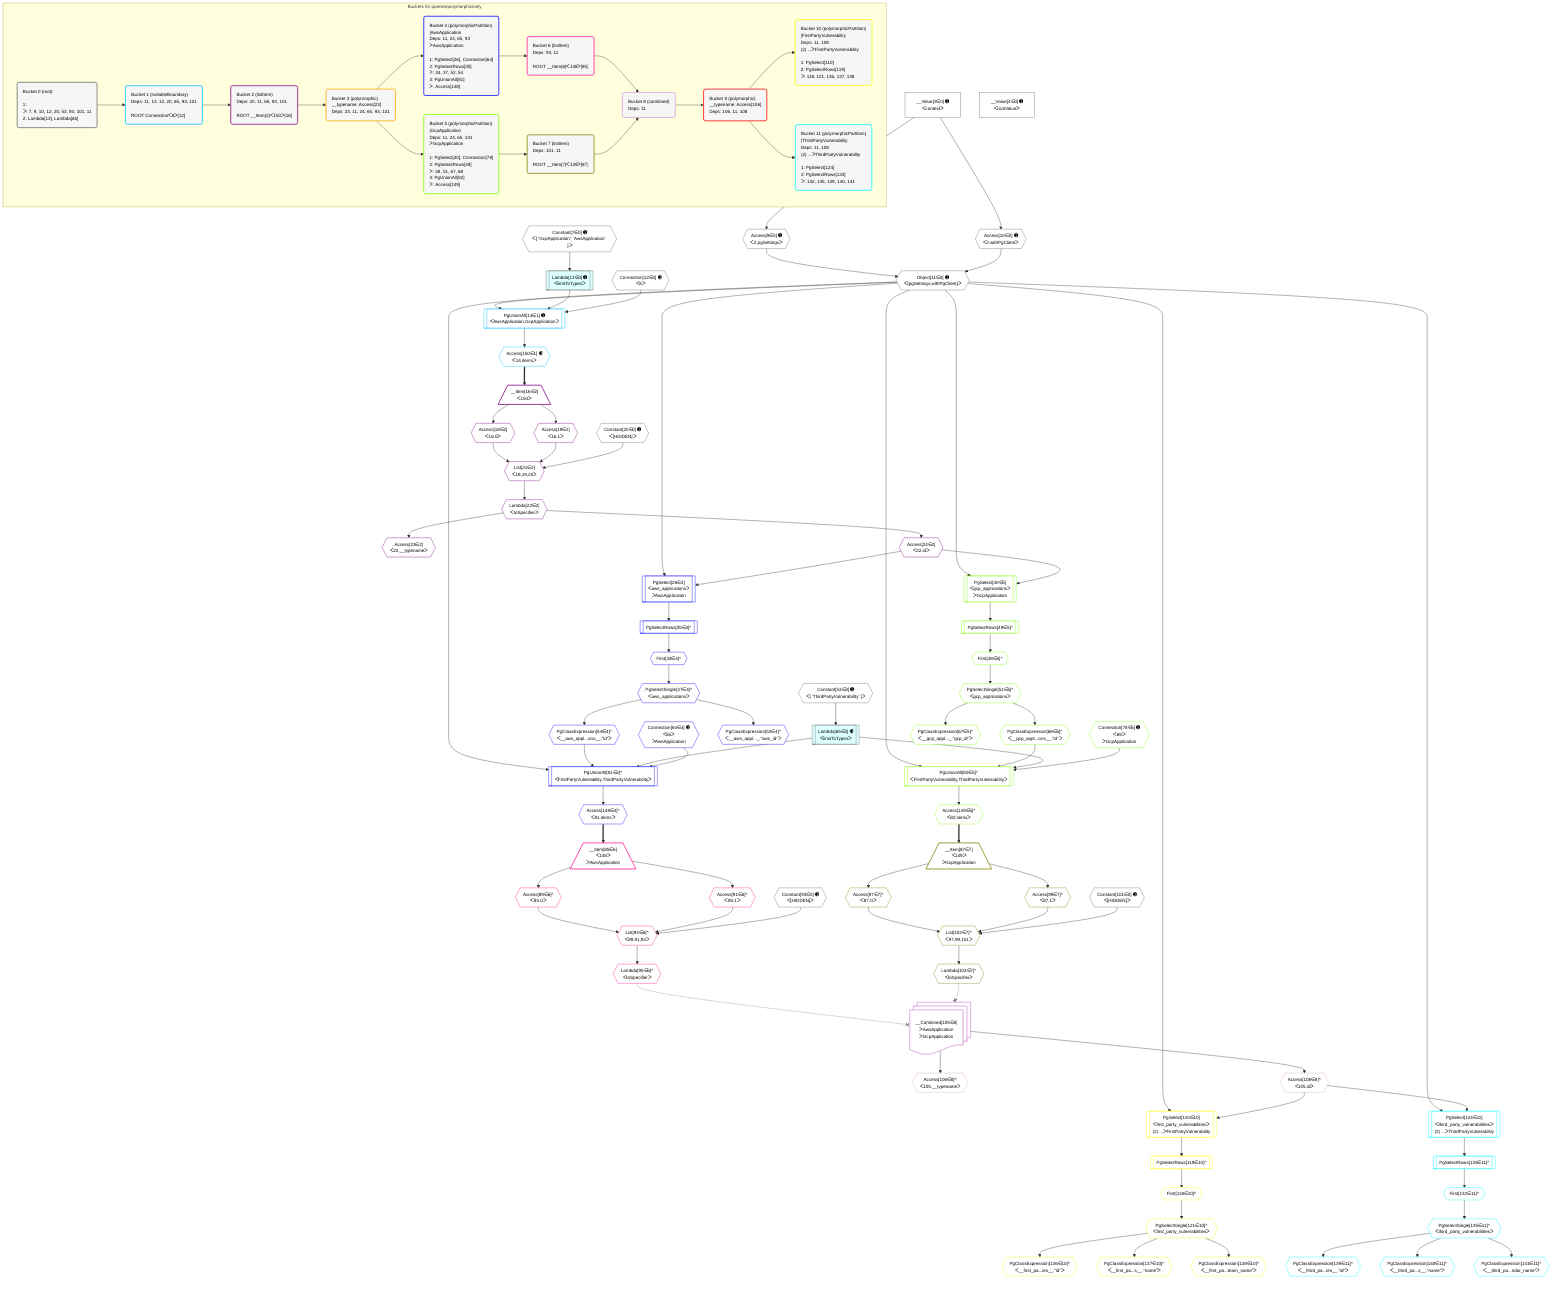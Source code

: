%%{init: {'themeVariables': { 'fontSize': '12px'}}}%%
graph TD
    classDef path fill:#eee,stroke:#000,color:#000
    classDef plan fill:#fff,stroke-width:1px,color:#000
    classDef itemplan fill:#fff,stroke-width:2px,color:#000
    classDef unbatchedplan fill:#dff,stroke-width:1px,color:#000
    classDef sideeffectplan fill:#fcc,stroke-width:2px,color:#000
    classDef bucket fill:#f6f6f6,color:#000,stroke-width:2px,text-align:left

    subgraph "Buckets for queries/polymorphic/only"
    Bucket0("Bucket 0 (root)<br /><br />1: <br />ᐳ: 7, 9, 10, 12, 20, 53, 93, 101, 11<br />2: Lambda[13], Lambda[65]"):::bucket
    Bucket1("Bucket 1 (nullableBoundary)<br />Deps: 11, 13, 12, 20, 65, 93, 101<br /><br />ROOT Connectionᐸ8ᐳ[12]"):::bucket
    Bucket2("Bucket 2 (listItem)<br />Deps: 20, 11, 65, 93, 101<br /><br />ROOT __Item{2}ᐸ150ᐳ[16]"):::bucket
    Bucket3("Bucket 3 (polymorphic)<br />__typename: Access[23]<br />Deps: 23, 11, 24, 65, 93, 101"):::bucket
    Bucket4("Bucket 4 (polymorphicPartition)<br />|AwsApplication<br />Deps: 11, 24, 65, 93<br />ᐳAwsApplication<br /><br />1: PgSelect[26], Connection[64]<br />2: PgSelectRows[35]<br />ᐳ: 34, 37, 52, 54<br />3: PgUnionAll[81]<br />ᐳ: Access[148]"):::bucket
    Bucket5("Bucket 5 (polymorphicPartition)<br />|GcpApplication<br />Deps: 11, 24, 65, 101<br />ᐳGcpApplication<br /><br />1: PgSelect[40], Connection[78]<br />2: PgSelectRows[49]<br />ᐳ: 48, 51, 67, 68<br />3: PgUnionAll[82]<br />ᐳ: Access[149]"):::bucket
    Bucket6("Bucket 6 (listItem)<br />Deps: 93, 11<br /><br />ROOT __Item{6}ᐸ148ᐳ[85]"):::bucket
    Bucket7("Bucket 7 (listItem)<br />Deps: 101, 11<br /><br />ROOT __Item{7}ᐸ149ᐳ[87]"):::bucket
    Bucket8("Bucket 8 (combined)<br />Deps: 11"):::bucket
    Bucket9("Bucket 9 (polymorphic)<br />__typename: Access[106]<br />Deps: 106, 11, 108"):::bucket
    Bucket10("Bucket 10 (polymorphicPartition)<br />|FirstPartyVulnerability<br />Deps: 11, 108<br />(2) ...ᐳFirstPartyVulnerability<br /><br />1: PgSelect[110]<br />2: PgSelectRows[119]<br />ᐳ: 118, 121, 136, 137, 138"):::bucket
    Bucket11("Bucket 11 (polymorphicPartition)<br />|ThirdPartyVulnerability<br />Deps: 11, 108<br />(2) ...ᐳThirdPartyVulnerability<br /><br />1: PgSelect[124]<br />2: PgSelectRows[133]<br />ᐳ: 132, 135, 139, 140, 141"):::bucket
    end
    Bucket0 --> Bucket1
    Bucket1 --> Bucket2
    Bucket2 --> Bucket3
    Bucket3 --> Bucket4 & Bucket5
    Bucket4 --> Bucket6
    Bucket5 --> Bucket7
    Bucket6 --> Bucket8
    Bucket7 --> Bucket8
    Bucket8 --> Bucket9
    Bucket9 --> Bucket10 & Bucket11

    %% plan dependencies
    Object11{{"Object[11∈0] ➊<br />ᐸ{pgSettings,withPgClient}ᐳ"}}:::plan
    Access9{{"Access[9∈0] ➊<br />ᐸ2.pgSettingsᐳ"}}:::plan
    Access10{{"Access[10∈0] ➊<br />ᐸ2.withPgClientᐳ"}}:::plan
    Access9 & Access10 --> Object11
    __Value2["__Value[2∈0] ➊<br />ᐸcontextᐳ"]:::plan
    __Value2 --> Access9
    __Value2 --> Access10
    Lambda13[["Lambda[13∈0] ➊<br />ᐸlimitToTypesᐳ"]]:::unbatchedplan
    Constant7{{"Constant[7∈0] ➊<br />ᐸ[ 'GcpApplication', 'AwsApplication' ]ᐳ"}}:::plan
    Constant7 --> Lambda13
    Lambda65[["Lambda[65∈0] ➊<br />ᐸlimitToTypesᐳ"]]:::unbatchedplan
    Constant53{{"Constant[53∈0] ➊<br />ᐸ[ 'ThirdPartyVulnerability' ]ᐳ"}}:::plan
    Constant53 --> Lambda65
    __Value4["__Value[4∈0] ➊<br />ᐸrootValueᐳ"]:::plan
    Connection12{{"Connection[12∈0] ➊<br />ᐸ8ᐳ"}}:::plan
    Constant20{{"Constant[20∈0] ➊<br />ᐸ[HIDDEN]ᐳ"}}:::plan
    Constant93{{"Constant[93∈0] ➊<br />ᐸ[HIDDEN]ᐳ"}}:::plan
    Constant101{{"Constant[101∈0] ➊<br />ᐸ[HIDDEN]ᐳ"}}:::plan
    PgUnionAll14[["PgUnionAll[14∈1] ➊<br />ᐸAwsApplication,GcpApplicationᐳ"]]:::plan
    Object11 & Lambda13 & Connection12 --> PgUnionAll14
    Access150{{"Access[150∈1] ➊<br />ᐸ14.itemsᐳ"}}:::plan
    PgUnionAll14 --> Access150
    List21{{"List[21∈2]<br />ᐸ18,19,20ᐳ"}}:::plan
    Access18{{"Access[18∈2]<br />ᐸ16.0ᐳ"}}:::plan
    Access19{{"Access[19∈2]<br />ᐸ16.1ᐳ"}}:::plan
    Access18 & Access19 & Constant20 --> List21
    __Item16[/"__Item[16∈2]<br />ᐸ150ᐳ"\]:::itemplan
    Access150 ==> __Item16
    __Item16 --> Access18
    __Item16 --> Access19
    Lambda22{{"Lambda[22∈2]<br />ᐸtoSpecifierᐳ"}}:::plan
    List21 --> Lambda22
    Access23{{"Access[23∈2]<br />ᐸ22.__typenameᐳ"}}:::plan
    Lambda22 --> Access23
    Access24{{"Access[24∈2]<br />ᐸ22.idᐳ"}}:::plan
    Lambda22 --> Access24
    PgUnionAll81[["PgUnionAll[81∈4]^<br />ᐸFirstPartyVulnerability,ThirdPartyVulnerabilityᐳ"]]:::plan
    PgClassExpression54{{"PgClassExpression[54∈4]^<br />ᐸ__aws_appl...ons__.”id”ᐳ"}}:::plan
    Connection64{{"Connection[64∈4] ➊<br />ᐸ55ᐳ<br />ᐳAwsApplication"}}:::plan
    Object11 & PgClassExpression54 & Lambda65 & Connection64 --> PgUnionAll81
    PgSelect26[["PgSelect[26∈4]<br />ᐸaws_applicationsᐳ<br />ᐳAwsApplication"]]:::plan
    Object11 & Access24 --> PgSelect26
    First34{{"First[34∈4]^"}}:::plan
    PgSelectRows35[["PgSelectRows[35∈4]^"]]:::plan
    PgSelectRows35 --> First34
    PgSelect26 --> PgSelectRows35
    PgSelectSingle37{{"PgSelectSingle[37∈4]^<br />ᐸaws_applicationsᐳ"}}:::plan
    First34 --> PgSelectSingle37
    PgClassExpression52{{"PgClassExpression[52∈4]^<br />ᐸ__aws_appl..._.”aws_id”ᐳ"}}:::plan
    PgSelectSingle37 --> PgClassExpression52
    PgSelectSingle37 --> PgClassExpression54
    Access148{{"Access[148∈4]^<br />ᐸ81.itemsᐳ"}}:::plan
    PgUnionAll81 --> Access148
    List94{{"List[94∈6]^<br />ᐸ89,91,93ᐳ"}}:::plan
    Access89{{"Access[89∈6]^<br />ᐸ85.0ᐳ"}}:::plan
    Access91{{"Access[91∈6]^<br />ᐸ85.1ᐳ"}}:::plan
    Access89 & Access91 & Constant93 --> List94
    __Item85[/"__Item[85∈6]<br />ᐸ148ᐳ<br />ᐳAwsApplication"\]:::itemplan
    Access148 ==> __Item85
    __Item85 --> Access89
    __Item85 --> Access91
    Lambda95{{"Lambda[95∈6]^<br />ᐸtoSpecifierᐳ"}}:::plan
    List94 --> Lambda95
    Access106{{"Access[106∈8]^<br />ᐸ105.__typenameᐳ"}}:::plan
    __Value105:::plan@{shape: docs, label: "__Combined[105∈8]<br />ᐳAwsApplication<br />ᐳGcpApplication"}
    __Value105 --> Access106
    Access108{{"Access[108∈8]^<br />ᐸ105.idᐳ"}}:::plan
    __Value105 --> Access108
    PgSelect110[["PgSelect[110∈10]<br />ᐸfirst_party_vulnerabilitiesᐳ<br />(2) ...ᐳFirstPartyVulnerability"]]:::plan
    Object11 & Access108 --> PgSelect110
    First118{{"First[118∈10]^"}}:::plan
    PgSelectRows119[["PgSelectRows[119∈10]^"]]:::plan
    PgSelectRows119 --> First118
    PgSelect110 --> PgSelectRows119
    PgSelectSingle121{{"PgSelectSingle[121∈10]^<br />ᐸfirst_party_vulnerabilitiesᐳ"}}:::plan
    First118 --> PgSelectSingle121
    PgClassExpression136{{"PgClassExpression[136∈10]^<br />ᐸ__first_pa...ies__.”id”ᐳ"}}:::plan
    PgSelectSingle121 --> PgClassExpression136
    PgClassExpression137{{"PgClassExpression[137∈10]^<br />ᐸ__first_pa...s__.”name”ᐳ"}}:::plan
    PgSelectSingle121 --> PgClassExpression137
    PgClassExpression138{{"PgClassExpression[138∈10]^<br />ᐸ__first_pa...team_name”ᐳ"}}:::plan
    PgSelectSingle121 --> PgClassExpression138
    PgSelect124[["PgSelect[124∈11]<br />ᐸthird_party_vulnerabilitiesᐳ<br />(2) ...ᐳThirdPartyVulnerability"]]:::plan
    Object11 & Access108 --> PgSelect124
    First132{{"First[132∈11]^"}}:::plan
    PgSelectRows133[["PgSelectRows[133∈11]^"]]:::plan
    PgSelectRows133 --> First132
    PgSelect124 --> PgSelectRows133
    PgSelectSingle135{{"PgSelectSingle[135∈11]^<br />ᐸthird_party_vulnerabilitiesᐳ"}}:::plan
    First132 --> PgSelectSingle135
    PgClassExpression139{{"PgClassExpression[139∈11]^<br />ᐸ__third_pa...ies__.”id”ᐳ"}}:::plan
    PgSelectSingle135 --> PgClassExpression139
    PgClassExpression140{{"PgClassExpression[140∈11]^<br />ᐸ__third_pa...s__.”name”ᐳ"}}:::plan
    PgSelectSingle135 --> PgClassExpression140
    PgClassExpression141{{"PgClassExpression[141∈11]^<br />ᐸ__third_pa...ndor_name”ᐳ"}}:::plan
    PgSelectSingle135 --> PgClassExpression141
    PgUnionAll82[["PgUnionAll[82∈5]^<br />ᐸFirstPartyVulnerability,ThirdPartyVulnerabilityᐳ"]]:::plan
    PgClassExpression68{{"PgClassExpression[68∈5]^<br />ᐸ__gcp_appl...ons__.”id”ᐳ"}}:::plan
    Connection78{{"Connection[78∈5] ➊<br />ᐸ69ᐳ<br />ᐳGcpApplication"}}:::plan
    Object11 & PgClassExpression68 & Lambda65 & Connection78 --> PgUnionAll82
    PgSelect40[["PgSelect[40∈5]<br />ᐸgcp_applicationsᐳ<br />ᐳGcpApplication"]]:::plan
    Object11 & Access24 --> PgSelect40
    First48{{"First[48∈5]^"}}:::plan
    PgSelectRows49[["PgSelectRows[49∈5]^"]]:::plan
    PgSelectRows49 --> First48
    PgSelect40 --> PgSelectRows49
    PgSelectSingle51{{"PgSelectSingle[51∈5]^<br />ᐸgcp_applicationsᐳ"}}:::plan
    First48 --> PgSelectSingle51
    PgClassExpression67{{"PgClassExpression[67∈5]^<br />ᐸ__gcp_appl..._.”gcp_id”ᐳ"}}:::plan
    PgSelectSingle51 --> PgClassExpression67
    PgSelectSingle51 --> PgClassExpression68
    Access149{{"Access[149∈5]^<br />ᐸ82.itemsᐳ"}}:::plan
    PgUnionAll82 --> Access149
    List102{{"List[102∈7]^<br />ᐸ97,99,101ᐳ"}}:::plan
    Access97{{"Access[97∈7]^<br />ᐸ87.0ᐳ"}}:::plan
    Access99{{"Access[99∈7]^<br />ᐸ87.1ᐳ"}}:::plan
    Access97 & Access99 & Constant101 --> List102
    __Item87[/"__Item[87∈7]<br />ᐸ149ᐳ<br />ᐳGcpApplication"\]:::itemplan
    Access149 ==> __Item87
    __Item87 --> Access97
    __Item87 --> Access99
    Lambda103{{"Lambda[103∈7]^<br />ᐸtoSpecifierᐳ"}}:::plan
    List102 --> Lambda103

    %% define steps
    classDef bucket0 stroke:#696969
    class Bucket0,__Value2,__Value4,Constant7,Access9,Access10,Object11,Connection12,Lambda13,Constant20,Constant53,Lambda65,Constant93,Constant101 bucket0
    classDef bucket1 stroke:#00bfff
    class Bucket1,PgUnionAll14,Access150 bucket1
    classDef bucket2 stroke:#7f007f
    class Bucket2,__Item16,Access18,Access19,List21,Lambda22,Access23,Access24 bucket2
    classDef bucket3 stroke:#ffa500
    class Bucket3 bucket3
    classDef bucket4 stroke:#0000ff
    class Bucket4,PgSelect26,First34,PgSelectRows35,PgSelectSingle37,PgClassExpression52,PgClassExpression54,Connection64,PgUnionAll81,Access148 bucket4
    classDef bucket5 stroke:#7fff00
    class Bucket5,PgSelect40,First48,PgSelectRows49,PgSelectSingle51,PgClassExpression67,PgClassExpression68,Connection78,PgUnionAll82,Access149 bucket5
    classDef bucket6 stroke:#ff1493
    class Bucket6,__Item85,Access89,Access91,List94,Lambda95 bucket6
    classDef bucket7 stroke:#808000
    class Bucket7,__Item87,Access97,Access99,List102,Lambda103 bucket7
    classDef bucket8 stroke:#dda0dd
    class Bucket8,__Value105,Access106,Access108 bucket8
    classDef bucket9 stroke:#ff0000
    class Bucket9 bucket9
    classDef bucket10 stroke:#ffff00
    class Bucket10,PgSelect110,First118,PgSelectRows119,PgSelectSingle121,PgClassExpression136,PgClassExpression137,PgClassExpression138 bucket10
    classDef bucket11 stroke:#00ffff
    class Bucket11,PgSelect124,First132,PgSelectRows133,PgSelectSingle135,PgClassExpression139,PgClassExpression140,PgClassExpression141 bucket11

    Lambda95 -.-x __Value105
    Lambda103 -.-x __Value105